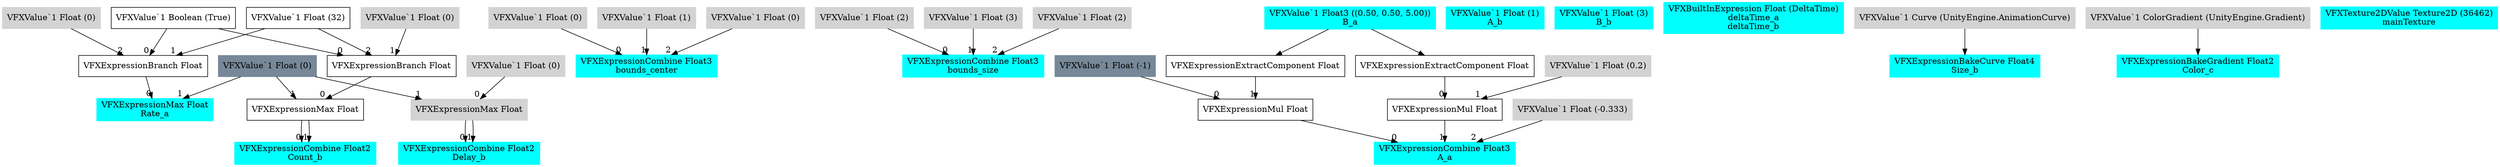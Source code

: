 digraph G {
node0 [shape="box" color="cyan" style="filled" label="VFXExpressionMax Float
Rate_a"]
node1 [shape="box" label="VFXExpressionBranch Float"]
node2 [shape="box" label="VFXValue`1 Boolean (True)"]
node3 [shape="box" label="VFXValue`1 Float (32)"]
node4 [shape="box" color="lightgray" style="filled" label="VFXValue`1 Float (0)"]
node5 [shape="box" color="lightslategray" style="filled" label="VFXValue`1 Float (0)"]
node6 [shape="box" color="cyan" style="filled" label="VFXExpressionCombine Float2
Count_b"]
node7 [shape="box" label="VFXExpressionMax Float"]
node8 [shape="box" label="VFXExpressionBranch Float"]
node9 [shape="box" color="lightgray" style="filled" label="VFXValue`1 Float (0)"]
node10 [shape="box" color="cyan" style="filled" label="VFXExpressionCombine Float2
Delay_b"]
node11 [shape="box" color="lightgray" style="filled" label="VFXExpressionMax Float"]
node12 [shape="box" color="lightgray" style="filled" label="VFXValue`1 Float (0)"]
node13 [shape="box" color="cyan" style="filled" label="VFXExpressionCombine Float3
bounds_center"]
node14 [shape="box" color="lightgray" style="filled" label="VFXValue`1 Float (0)"]
node15 [shape="box" color="lightgray" style="filled" label="VFXValue`1 Float (1)"]
node16 [shape="box" color="lightgray" style="filled" label="VFXValue`1 Float (0)"]
node17 [shape="box" color="cyan" style="filled" label="VFXExpressionCombine Float3
bounds_size"]
node18 [shape="box" color="lightgray" style="filled" label="VFXValue`1 Float (2)"]
node19 [shape="box" color="lightgray" style="filled" label="VFXValue`1 Float (3)"]
node20 [shape="box" color="lightgray" style="filled" label="VFXValue`1 Float (2)"]
node21 [shape="box" color="cyan" style="filled" label="VFXExpressionCombine Float3
A_a"]
node22 [shape="box" label="VFXExpressionMul Float"]
node23 [shape="box" color="lightslategray" style="filled" label="VFXValue`1 Float (-1)"]
node24 [shape="box" label="VFXExpressionExtractComponent Float"]
node25 [shape="box" color="cyan" style="filled" label="VFXValue`1 Float3 ((0.50, 0.50, 5.00))
B_a"]
node26 [shape="box" label="VFXExpressionMul Float"]
node27 [shape="box" label="VFXExpressionExtractComponent Float"]
node28 [shape="box" color="lightgray" style="filled" label="VFXValue`1 Float (0.2)"]
node29 [shape="box" color="lightgray" style="filled" label="VFXValue`1 Float (-0.333)"]
node30 [shape="box" color="cyan" style="filled" label="VFXValue`1 Float (1)
A_b"]
node31 [shape="box" color="cyan" style="filled" label="VFXValue`1 Float (3)
B_b"]
node32 [shape="box" color="cyan" style="filled" label="VFXBuiltInExpression Float (DeltaTime)
deltaTime_a
deltaTime_b"]
node33 [shape="box" color="cyan" style="filled" label="VFXExpressionBakeCurve Float4
Size_b"]
node34 [shape="box" color="lightgray" style="filled" label="VFXValue`1 Curve (UnityEngine.AnimationCurve)"]
node35 [shape="box" color="cyan" style="filled" label="VFXExpressionBakeGradient Float2
Color_c"]
node36 [shape="box" color="lightgray" style="filled" label="VFXValue`1 ColorGradient (UnityEngine.Gradient)"]
node37 [shape="box" color="cyan" style="filled" label="VFXTexture2DValue Texture2D (36462)
mainTexture"]
node1 -> node0 [headlabel="0"]
node5 -> node0 [headlabel="1"]
node2 -> node1 [headlabel="0"]
node3 -> node1 [headlabel="1"]
node4 -> node1 [headlabel="2"]
node7 -> node6 [headlabel="0"]
node7 -> node6 [headlabel="1"]
node8 -> node7 [headlabel="0"]
node5 -> node7 [headlabel="1"]
node2 -> node8 [headlabel="0"]
node9 -> node8 [headlabel="1"]
node3 -> node8 [headlabel="2"]
node11 -> node10 [headlabel="0"]
node11 -> node10 [headlabel="1"]
node12 -> node11 [headlabel="0"]
node5 -> node11 [headlabel="1"]
node14 -> node13 [headlabel="0"]
node15 -> node13 [headlabel="1"]
node16 -> node13 [headlabel="2"]
node18 -> node17 [headlabel="0"]
node19 -> node17 [headlabel="1"]
node20 -> node17 [headlabel="2"]
node22 -> node21 [headlabel="0"]
node26 -> node21 [headlabel="1"]
node29 -> node21 [headlabel="2"]
node23 -> node22 [headlabel="0"]
node24 -> node22 [headlabel="1"]
node25 -> node24 
node27 -> node26 [headlabel="0"]
node28 -> node26 [headlabel="1"]
node25 -> node27 
node34 -> node33 
node36 -> node35 
}
